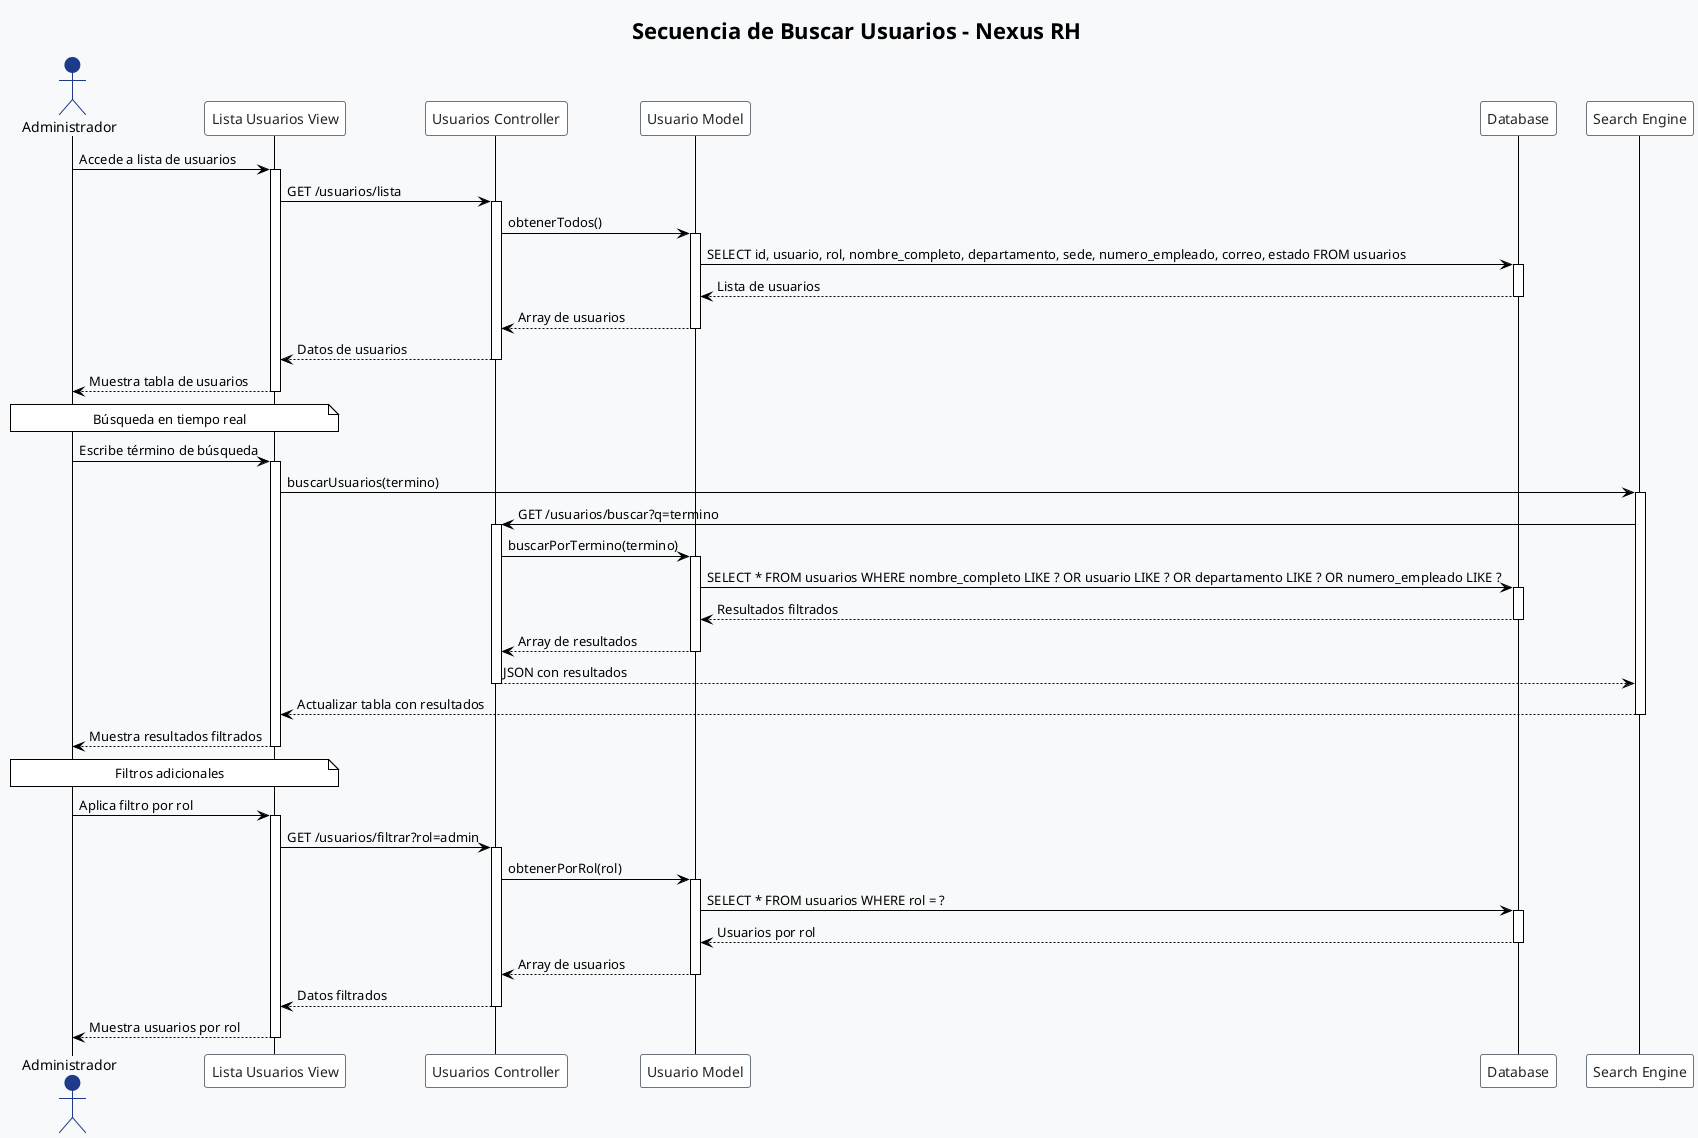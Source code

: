 @startuml "Nexus RH - Secuencia de Buscar Usuarios"
!theme plain
skinparam backgroundColor #F8F9FA
skinparam participant {
    BackgroundColor #FFFFFF
    BorderColor #6c757d
    FontColor #212529
}
skinparam actor {
    BackgroundColor #1e3a8a
    BorderColor #1e3a8a
    FontColor #000000
}

title "Secuencia de Buscar Usuarios - Nexus RH"

actor Administrador
participant "Lista Usuarios View" as View
participant "Usuarios Controller" as Controller
participant "Usuario Model" as Model
participant "Database" as DB
participant "Search Engine" as Search

Administrador -> View: Accede a lista de usuarios
activate View

View -> Controller: GET /usuarios/lista
activate Controller

Controller -> Model: obtenerTodos()
activate Model

Model -> DB: SELECT id, usuario, rol, nombre_completo, departamento, sede, numero_empleado, correo, estado FROM usuarios
activate DB
DB --> Model: Lista de usuarios
deactivate DB

Model --> Controller: Array de usuarios
deactivate Model

Controller --> View: Datos de usuarios
deactivate Controller

View --> Administrador: Muestra tabla de usuarios
deactivate View

note over Administrador, View : Búsqueda en tiempo real

Administrador -> View: Escribe término de búsqueda
activate View

View -> Search: buscarUsuarios(termino)
activate Search

Search -> Controller: GET /usuarios/buscar?q=termino
activate Controller

Controller -> Model: buscarPorTermino(termino)
activate Model

Model -> DB: SELECT * FROM usuarios WHERE nombre_completo LIKE ? OR usuario LIKE ? OR departamento LIKE ? OR numero_empleado LIKE ?
activate DB
DB --> Model: Resultados filtrados
deactivate DB

Model --> Controller: Array de resultados
deactivate Model

Controller --> Search: JSON con resultados
deactivate Controller

Search --> View: Actualizar tabla con resultados
deactivate Search

View --> Administrador: Muestra resultados filtrados
deactivate View

note over Administrador, View : Filtros adicionales

Administrador -> View: Aplica filtro por rol
activate View

View -> Controller: GET /usuarios/filtrar?rol=admin
activate Controller

Controller -> Model: obtenerPorRol(rol)
activate Model

Model -> DB: SELECT * FROM usuarios WHERE rol = ?
activate DB
DB --> Model: Usuarios por rol
deactivate DB

Model --> Controller: Array de usuarios
deactivate Model

Controller --> View: Datos filtrados
deactivate Controller

View --> Administrador: Muestra usuarios por rol
deactivate View

@enduml 